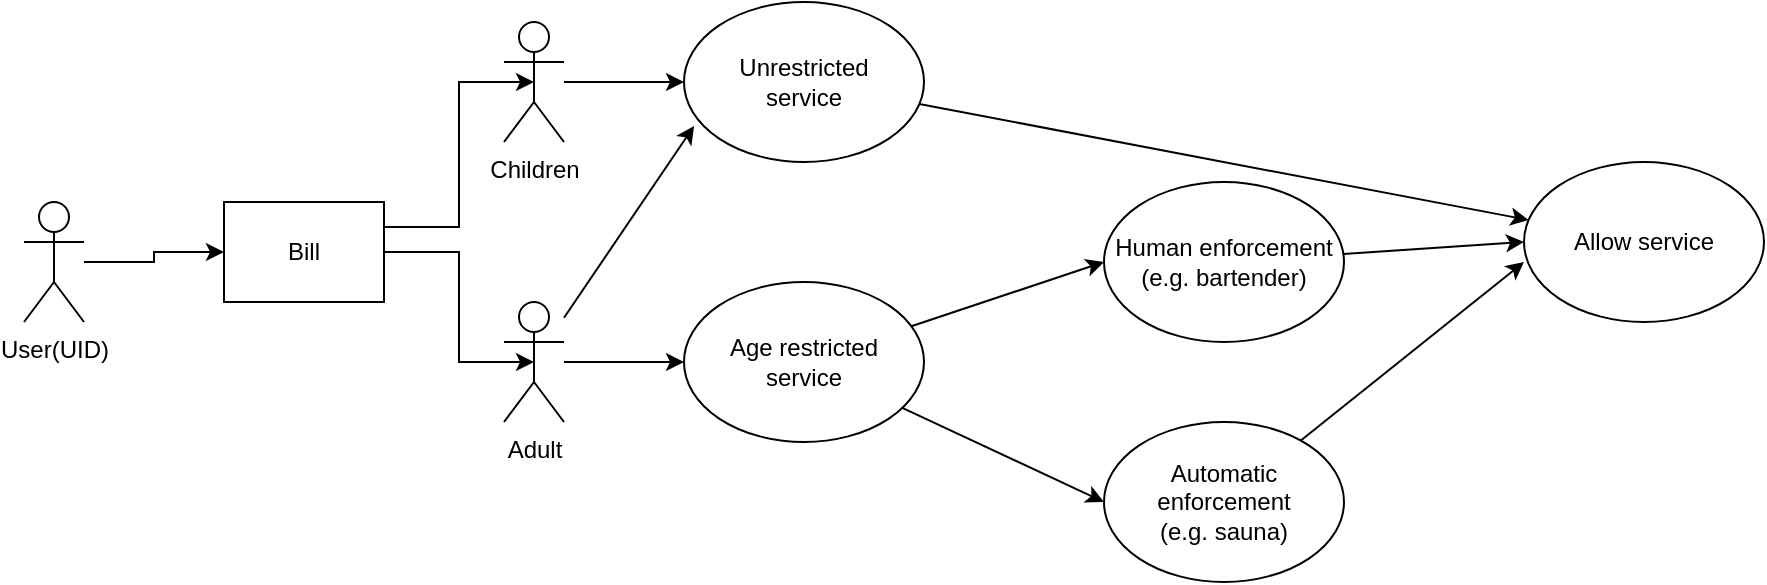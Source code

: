 <mxfile version="13.7.7" type="device"><diagram id="_6t7hGKMceDAvag1xwan" name="Page-1"><mxGraphModel dx="1422" dy="791" grid="1" gridSize="10" guides="1" tooltips="1" connect="1" arrows="1" fold="1" page="1" pageScale="1" pageWidth="1000" pageHeight="400" math="0" shadow="0"><root><object label="" id="0"><mxCell/></object><mxCell id="1" parent="0"/><mxCell id="7Y19_QnSE9EnJuK6H3Nw-14" style="edgeStyle=orthogonalEdgeStyle;rounded=0;orthogonalLoop=1;jettySize=auto;html=1;entryX=0;entryY=0.5;entryDx=0;entryDy=0;" edge="1" parent="1" source="7Y19_QnSE9EnJuK6H3Nw-4" target="7Y19_QnSE9EnJuK6H3Nw-5"><mxGeometry relative="1" as="geometry"/></mxCell><mxCell id="7Y19_QnSE9EnJuK6H3Nw-4" value="&lt;div&gt;User(UID)&lt;/div&gt;&lt;div&gt;&lt;br&gt;&lt;/div&gt;" style="shape=umlActor;verticalLabelPosition=bottom;verticalAlign=top;html=1;outlineConnect=0;" vertex="1" parent="1"><mxGeometry x="40" y="140" width="30" height="60" as="geometry"/></mxCell><mxCell id="7Y19_QnSE9EnJuK6H3Nw-17" style="edgeStyle=elbowEdgeStyle;rounded=0;orthogonalLoop=1;jettySize=auto;html=1;exitX=1;exitY=0.25;exitDx=0;exitDy=0;entryX=0.5;entryY=0.5;entryDx=0;entryDy=0;entryPerimeter=0;" edge="1" parent="1" source="7Y19_QnSE9EnJuK6H3Nw-5" target="7Y19_QnSE9EnJuK6H3Nw-6"><mxGeometry relative="1" as="geometry"><mxPoint x="180" y="80" as="targetPoint"/></mxGeometry></mxCell><mxCell id="7Y19_QnSE9EnJuK6H3Nw-18" style="edgeStyle=elbowEdgeStyle;rounded=0;orthogonalLoop=1;jettySize=auto;html=1;entryX=0.5;entryY=0.5;entryDx=0;entryDy=0;entryPerimeter=0;" edge="1" parent="1" source="7Y19_QnSE9EnJuK6H3Nw-5" target="7Y19_QnSE9EnJuK6H3Nw-7"><mxGeometry relative="1" as="geometry"/></mxCell><mxCell id="7Y19_QnSE9EnJuK6H3Nw-5" value="Bill" style="rounded=0;whiteSpace=wrap;html=1;" vertex="1" parent="1"><mxGeometry x="140" y="140" width="80" height="50" as="geometry"/></mxCell><mxCell id="7Y19_QnSE9EnJuK6H3Nw-19" style="edgeStyle=elbowEdgeStyle;rounded=0;orthogonalLoop=1;jettySize=auto;html=1;entryX=0;entryY=0.5;entryDx=0;entryDy=0;" edge="1" parent="1" source="7Y19_QnSE9EnJuK6H3Nw-6" target="7Y19_QnSE9EnJuK6H3Nw-8"><mxGeometry relative="1" as="geometry"/></mxCell><mxCell id="7Y19_QnSE9EnJuK6H3Nw-6" value="Children" style="shape=umlActor;verticalLabelPosition=bottom;verticalAlign=top;html=1;outlineConnect=0;" vertex="1" parent="1"><mxGeometry x="280" y="50" width="30" height="60" as="geometry"/></mxCell><mxCell id="7Y19_QnSE9EnJuK6H3Nw-20" style="rounded=0;orthogonalLoop=1;jettySize=auto;html=1;entryX=0;entryY=0.5;entryDx=0;entryDy=0;" edge="1" parent="1" source="7Y19_QnSE9EnJuK6H3Nw-7" target="7Y19_QnSE9EnJuK6H3Nw-9"><mxGeometry relative="1" as="geometry"/></mxCell><mxCell id="7Y19_QnSE9EnJuK6H3Nw-21" style="edgeStyle=none;rounded=0;orthogonalLoop=1;jettySize=auto;html=1;entryX=0.042;entryY=0.775;entryDx=0;entryDy=0;entryPerimeter=0;" edge="1" parent="1" source="7Y19_QnSE9EnJuK6H3Nw-7" target="7Y19_QnSE9EnJuK6H3Nw-8"><mxGeometry relative="1" as="geometry"/></mxCell><mxCell id="7Y19_QnSE9EnJuK6H3Nw-7" value="&lt;div&gt;Adult&lt;/div&gt;&lt;div&gt;&lt;br&gt;&lt;/div&gt;" style="shape=umlActor;verticalLabelPosition=bottom;verticalAlign=top;html=1;outlineConnect=0;" vertex="1" parent="1"><mxGeometry x="280" y="190" width="30" height="60" as="geometry"/></mxCell><mxCell id="7Y19_QnSE9EnJuK6H3Nw-22" style="edgeStyle=none;rounded=0;orthogonalLoop=1;jettySize=auto;html=1;" edge="1" parent="1" source="7Y19_QnSE9EnJuK6H3Nw-8" target="7Y19_QnSE9EnJuK6H3Nw-13"><mxGeometry relative="1" as="geometry"/></mxCell><mxCell id="7Y19_QnSE9EnJuK6H3Nw-8" value="&lt;div&gt;Unrestricted&lt;/div&gt;&lt;div&gt;service&lt;br&gt;&lt;/div&gt;" style="ellipse;whiteSpace=wrap;html=1;" vertex="1" parent="1"><mxGeometry x="370" y="40" width="120" height="80" as="geometry"/></mxCell><mxCell id="7Y19_QnSE9EnJuK6H3Nw-23" style="edgeStyle=none;rounded=0;orthogonalLoop=1;jettySize=auto;html=1;entryX=0;entryY=0.5;entryDx=0;entryDy=0;" edge="1" parent="1" source="7Y19_QnSE9EnJuK6H3Nw-9" target="7Y19_QnSE9EnJuK6H3Nw-10"><mxGeometry relative="1" as="geometry"/></mxCell><mxCell id="7Y19_QnSE9EnJuK6H3Nw-24" style="edgeStyle=none;rounded=0;orthogonalLoop=1;jettySize=auto;html=1;entryX=0;entryY=0.5;entryDx=0;entryDy=0;" edge="1" parent="1" source="7Y19_QnSE9EnJuK6H3Nw-9" target="7Y19_QnSE9EnJuK6H3Nw-11"><mxGeometry relative="1" as="geometry"/></mxCell><mxCell id="7Y19_QnSE9EnJuK6H3Nw-9" value="&lt;div&gt;Age restricted&lt;/div&gt;&lt;div&gt;service&lt;/div&gt;" style="ellipse;whiteSpace=wrap;html=1;" vertex="1" parent="1"><mxGeometry x="370" y="180" width="120" height="80" as="geometry"/></mxCell><mxCell id="7Y19_QnSE9EnJuK6H3Nw-25" style="edgeStyle=none;rounded=0;orthogonalLoop=1;jettySize=auto;html=1;entryX=0;entryY=0.5;entryDx=0;entryDy=0;" edge="1" parent="1" source="7Y19_QnSE9EnJuK6H3Nw-10" target="7Y19_QnSE9EnJuK6H3Nw-13"><mxGeometry relative="1" as="geometry"/></mxCell><mxCell id="7Y19_QnSE9EnJuK6H3Nw-10" value="&lt;div&gt;Human enforcement&lt;/div&gt;&lt;div&gt;(e.g. bartender)&lt;br&gt;&lt;/div&gt;" style="ellipse;whiteSpace=wrap;html=1;" vertex="1" parent="1"><mxGeometry x="580" y="130" width="120" height="80" as="geometry"/></mxCell><mxCell id="7Y19_QnSE9EnJuK6H3Nw-26" style="edgeStyle=none;rounded=0;orthogonalLoop=1;jettySize=auto;html=1;" edge="1" parent="1" source="7Y19_QnSE9EnJuK6H3Nw-11"><mxGeometry relative="1" as="geometry"><mxPoint x="790" y="170" as="targetPoint"/></mxGeometry></mxCell><mxCell id="7Y19_QnSE9EnJuK6H3Nw-11" value="&lt;div&gt;Automatic enforcement&lt;/div&gt;&lt;div&gt;(e.g. sauna)&lt;/div&gt;" style="ellipse;whiteSpace=wrap;html=1;" vertex="1" parent="1"><mxGeometry x="580" y="250" width="120" height="80" as="geometry"/></mxCell><mxCell id="7Y19_QnSE9EnJuK6H3Nw-13" value="&lt;div&gt;Allow service&lt;/div&gt;" style="ellipse;whiteSpace=wrap;html=1;" vertex="1" parent="1"><mxGeometry x="790" y="120" width="120" height="80" as="geometry"/></mxCell></root></mxGraphModel></diagram></mxfile>